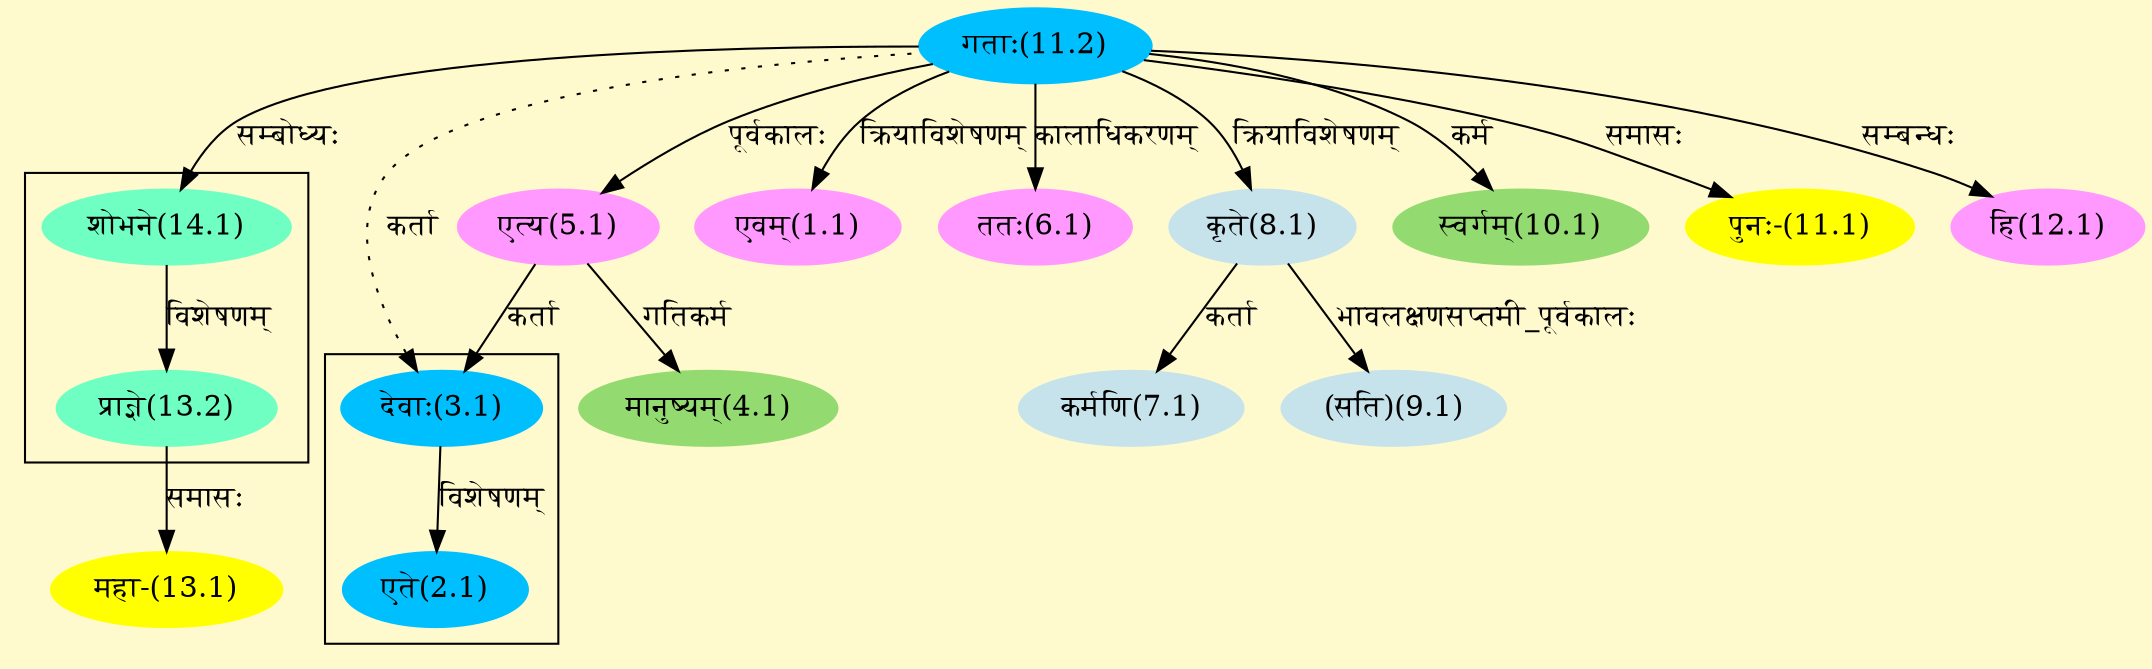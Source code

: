 digraph G{
rankdir=BT;
 compound=true;
 bgcolor="lemonchiffon1";

subgraph cluster_1{
Node2_1 [style=filled, color="#00BFFF" label = "एते(2.1)"]
Node3_1 [style=filled, color="#00BFFF" label = "देवाः(3.1)"]

}

subgraph cluster_2{
Node13_2 [style=filled, color="#6FFFC3" label = "प्राज्ञे(13.2)"]
Node14_1 [style=filled, color="#6FFFC3" label = "शोभने(14.1)"]

}
Node1_1 [style=filled, color="#FF99FF" label = "एवम्(1.1)"]
Node11_2 [style=filled, color="#00BFFF" label = "गताः(11.2)"]
Node3_1 [style=filled, color="#00BFFF" label = "देवाः(3.1)"]
Node5_1 [style=filled, color="#FF99FF" label = "एत्य(5.1)"]
Node4_1 [style=filled, color="#93DB70" label = "मानुष्यम्(4.1)"]
Node6_1 [style=filled, color="#FF99FF" label = "ततः(6.1)"]
Node7_1 [style=filled, color="#C6E2EB" label = "कर्मणि(7.1)"]
Node8_1 [style=filled, color="#C6E2EB" label = "कृते(8.1)"]
Node9_1 [style=filled, color="#C6E2EB" label = "(सति)(9.1)"]
Node10_1 [style=filled, color="#93DB70" label = "स्वर्गम्(10.1)"]
Node11_1 [style=filled, color="#FFFF00" label = "पुनः-(11.1)"]
Node [style=filled, color="" label = "()"]
Node12_1 [style=filled, color="#FF99FF" label = "हि(12.1)"]
Node13_1 [style=filled, color="#FFFF00" label = "महा-(13.1)"]
Node13_2 [style=filled, color="#6FFFC3" label = "प्राज्ञे(13.2)"]
Node14_1 [style=filled, color="#6FFFC3" label = "शोभने(14.1)"]
/* Start of Relations section */

Node1_1 -> Node11_2 [  label="क्रियाविशेषणम्"  dir="back" ]
Node2_1 -> Node3_1 [  label="विशेषणम्"  dir="back" ]
Node3_1 -> Node5_1 [  label="कर्ता"  dir="back" ]
Node3_1 -> Node11_2 [ style=dotted label="कर्ता"  dir="back" ]
Node4_1 -> Node5_1 [  label="गतिकर्म"  dir="back" ]
Node5_1 -> Node11_2 [  label="पूर्वकालः"  dir="back" ]
Node6_1 -> Node11_2 [  label="कालाधिकरणम्"  dir="back" ]
Node7_1 -> Node8_1 [  label="कर्ता"  dir="back" ]
Node8_1 -> Node11_2 [  label="क्रियाविशेषणम्"  dir="back" ]
Node9_1 -> Node8_1 [  label="भावलक्षणसप्तमी_पूर्वकालः"  dir="back" ]
Node10_1 -> Node11_2 [  label="कर्म"  dir="back" ]
Node11_1 -> Node11_2 [  label="समासः"  dir="back" ]
Node12_1 -> Node11_2 [  label="सम्बन्धः"  dir="back" ]
Node13_1 -> Node13_2 [  label="समासः"  dir="back" ]
Node13_2 -> Node14_1 [  label="विशेषणम्"  dir="back" ]
Node14_1 -> Node11_2 [  label="सम्बोध्यः"  dir="back" ]
}

